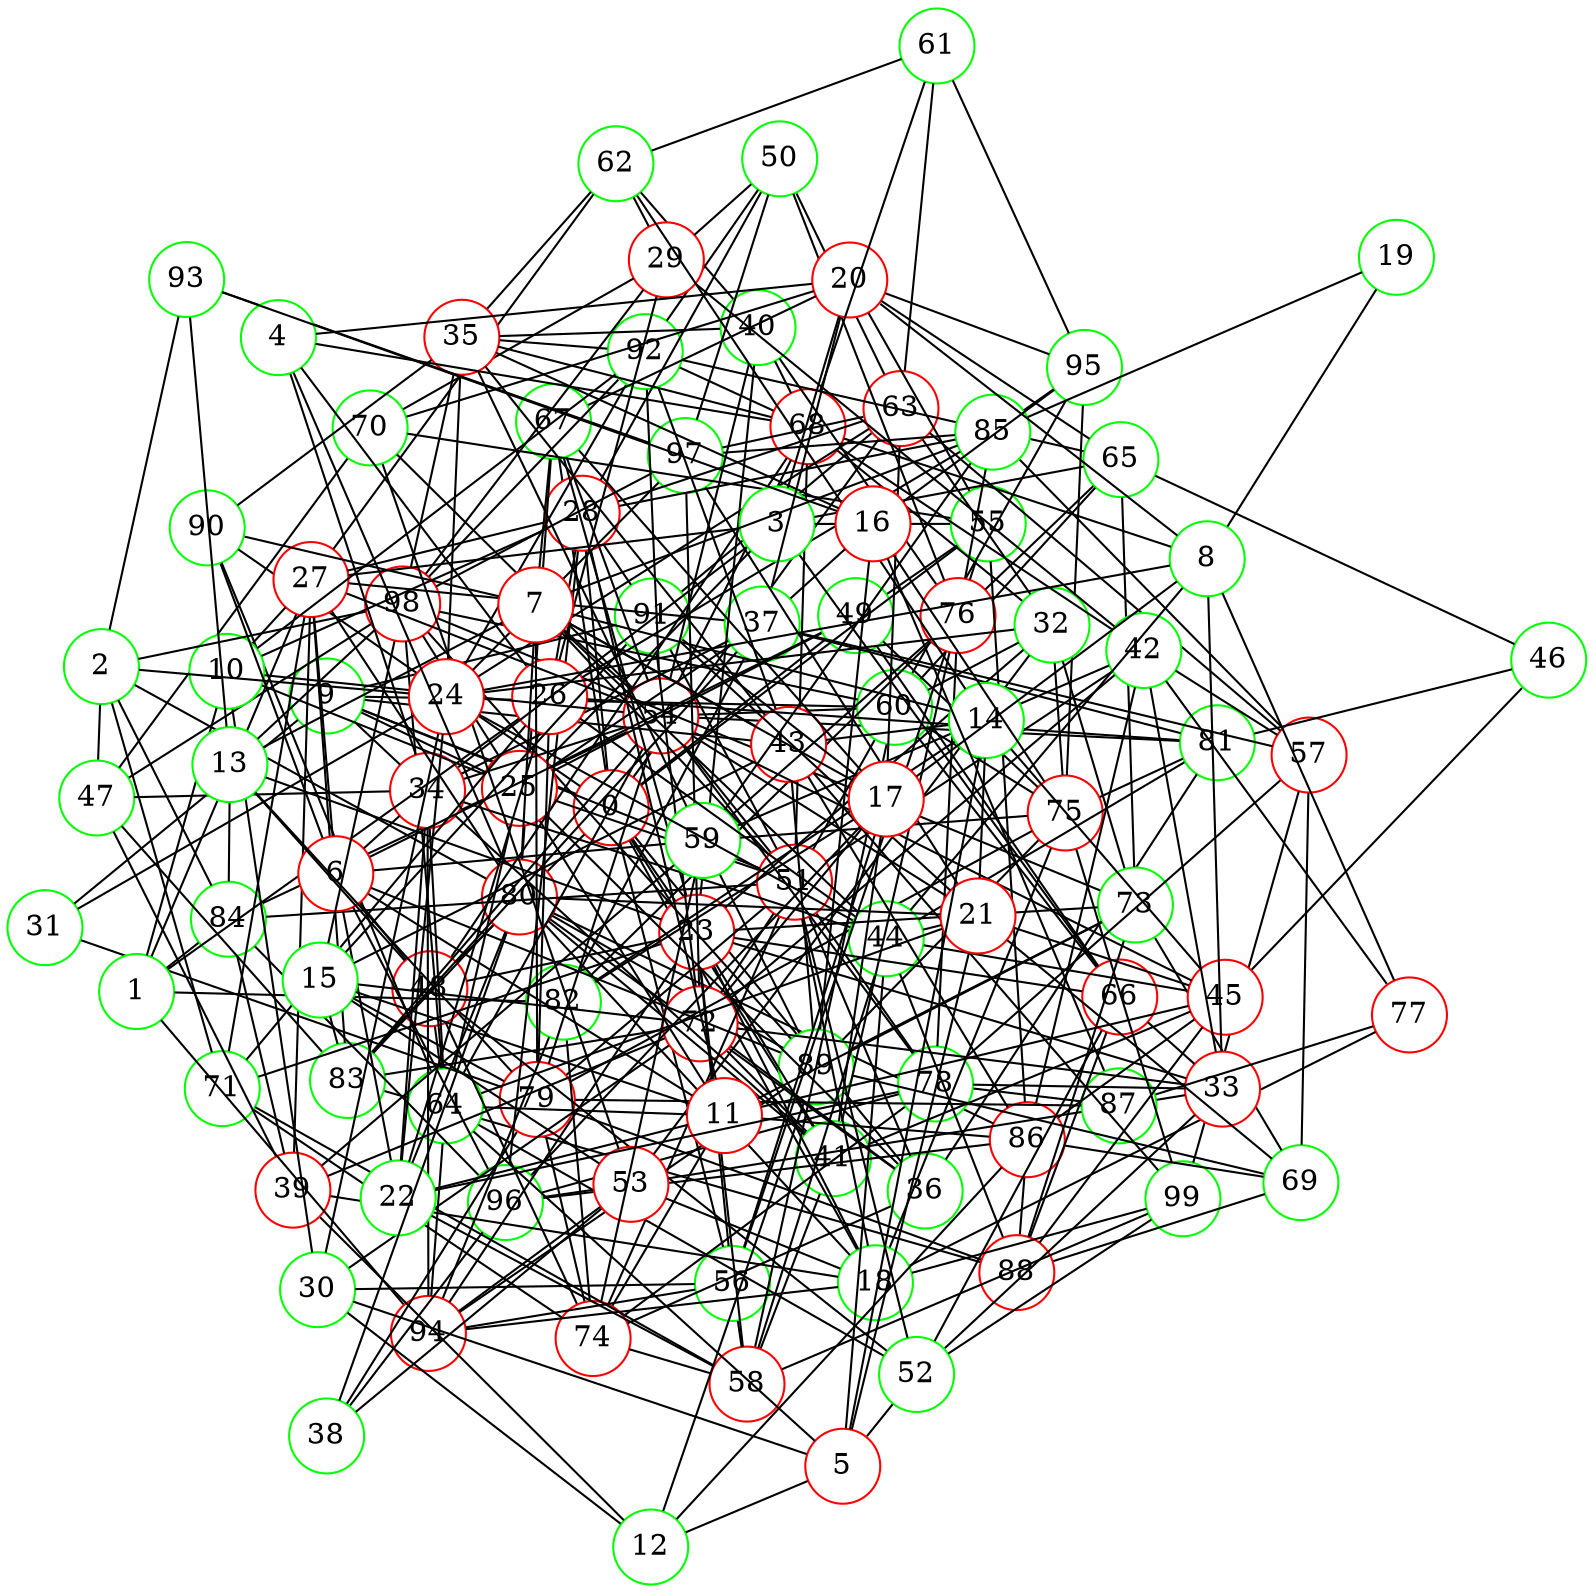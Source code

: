 graph {
graph ["layout"="fdp"]
node ["style"="filled","fillcolor"="white","fixedsize"="true","shape"="circle"]
"0" ["color"="red"]
"67" ["color"="green"]
"80" ["color"="red"]
"83" ["color"="green"]
"88" ["color"="red"]
"86" ["color"="red"]
"96" ["color"="green"]
"89" ["color"="green"]
"98" ["color"="red"]
"94" ["color"="red"]
"36" ["color"="green"]
"81" ["color"="green"]
"51" ["color"="red"]
"68" ["color"="red"]
"92" ["color"="green"]
"72" ["color"="red"]
"97" ["color"="green"]
"91" ["color"="green"]
"74" ["color"="red"]
"82" ["color"="green"]
"78" ["color"="green"]
"87" ["color"="green"]
"79" ["color"="red"]
"52" ["color"="green"]
"64" ["color"="green"]
"90" ["color"="green"]
"66" ["color"="red"]
"99" ["color"="green"]
"84" ["color"="green"]
"54" ["color"="red"]
"70" ["color"="green"]
"60" ["color"="green"]
"65" ["color"="green"]
"73" ["color"="green"]
"76" ["color"="red"]
"85" ["color"="green"]
"95" ["color"="green"]
"75" ["color"="red"]
"9" ["color"="green"]
"34" ["color"="red"]
"37" ["color"="green"]
"57" ["color"="red"]
"69" ["color"="green"]
"63" ["color"="red"]
"41" ["color"="green"]
"58" ["color"="red"]
"71" ["color"="green"]
"45" ["color"="red"]
"46" ["color"="green"]
"44" ["color"="green"]
"47" ["color"="green"]
"25" ["color"="red"]
"49" ["color"="green"]
"55" ["color"="green"]
"43" ["color"="red"]
"31" ["color"="green"]
"48" ["color"="red"]
"18" ["color"="green"]
"53" ["color"="red"]
"23" ["color"="red"]
"32" ["color"="green"]
"33" ["color"="red"]
"42" ["color"="green"]
"59" ["color"="green"]
"77" ["color"="red"]
"40" ["color"="green"]
"62" ["color"="green"]
"56" ["color"="green"]
"39" ["color"="red"]
"28" ["color"="red"]
"50" ["color"="green"]
"1" ["color"="green"]
"10" ["color"="green"]
"27" ["color"="red"]
"30" ["color"="green"]
"26" ["color"="red"]
"29" ["color"="red"]
"2" ["color"="green"]
"24" ["color"="red"]
"35" ["color"="red"]
"93" ["color"="green"]
"3" ["color"="green"]
"20" ["color"="red"]
"4" ["color"="green"]
"5" ["color"="red"]
"21" ["color"="red"]
"12" ["color"="green"]
"14" ["color"="green"]
"6" ["color"="red"]
"22" ["color"="green"]
"11" ["color"="red"]
"15" ["color"="green"]
"7" ["color"="red"]
"17" ["color"="red"]
"13" ["color"="green"]
"8" ["color"="green"]
"19" ["color"="green"]
"16" ["color"="red"]
"38" ["color"="green"]
"61" ["color"="green"]
"0" -- "67"
"0" -- "36"
"0" -- "9"
"0" -- "41"
"0" -- "48"
"0" -- "49"
"0" -- "18"
"0" -- "23"
"0" -- "55"
"0" -- "56"
"0" -- "90"
"0" -- "28"
"0" -- "63"
"67" -- "80"
"80" -- "83"
"80" -- "86"
"80" -- "89"
"83" -- "88"
"86" -- "96"
"86" -- "88"
"89" -- "98"
"89" -- "94"
"36" -- "80"
"36" -- "81"
"36" -- "51"
"36" -- "72"
"36" -- "74"
"51" -- "68"
"51" -- "72"
"51" -- "74"
"51" -- "78"
"51" -- "79"
"51" -- "52"
"51" -- "84"
"51" -- "54"
"51" -- "91"
"51" -- "95"
"68" -- "92"
"92" -- "98"
"72" -- "97"
"72" -- "83"
"72" -- "91"
"97" -- "98"
"74" -- "82"
"74" -- "78"
"74" -- "79"
"82" -- "94"
"78" -- "96"
"78" -- "87"
"79" -- "87"
"79" -- "88"
"52" -- "64"
"52" -- "66"
"52" -- "99"
"64" -- "98"
"64" -- "90"
"64" -- "94"
"66" -- "88"
"84" -- "96"
"54" -- "64"
"54" -- "67"
"54" -- "68"
"54" -- "70"
"54" -- "78"
"54" -- "79"
"54" -- "81"
"54" -- "83"
"54" -- "84"
"54" -- "60"
"54" -- "92"
"60" -- "65"
"60" -- "66"
"60" -- "98"
"60" -- "75"
"65" -- "73"
"65" -- "76"
"65" -- "92"
"73" -- "98"
"73" -- "88"
"73" -- "89"
"76" -- "82"
"76" -- "85"
"76" -- "78"
"85" -- "97"
"85" -- "95"
"75" -- "81"
"75" -- "99"
"75" -- "89"
"75" -- "79"
"75" -- "95"
"9" -- "34"
"9" -- "51"
"9" -- "25"
"9" -- "43"
"9" -- "91"
"9" -- "60"
"9" -- "31"
"34" -- "64"
"34" -- "37"
"34" -- "54"
"34" -- "41"
"34" -- "44"
"34" -- "94"
"34" -- "47"
"37" -- "81"
"37" -- "82"
"37" -- "83"
"37" -- "57"
"57" -- "99"
"57" -- "69"
"57" -- "85"
"57" -- "78"
"57" -- "63"
"69" -- "86"
"69" -- "88"
"69" -- "73"
"69" -- "89"
"63" -- "97"
"63" -- "91"
"41" -- "80"
"41" -- "72"
"41" -- "58"
"41" -- "76"
"41" -- "45"
"58" -- "99"
"58" -- "71"
"58" -- "74"
"58" -- "60"
"71" -- "74"
"45" -- "54"
"45" -- "86"
"45" -- "88"
"45" -- "46"
"46" -- "65"
"46" -- "81"
"44" -- "81"
"44" -- "88"
"44" -- "58"
"44" -- "45"
"47" -- "98"
"47" -- "83"
"47" -- "70"
"25" -- "64"
"25" -- "49"
"25" -- "98"
"25" -- "51"
"25" -- "36"
"25" -- "37"
"49" -- "66"
"49" -- "55"
"49" -- "75"
"55" -- "70"
"55" -- "86"
"55" -- "76"
"43" -- "99"
"43" -- "86"
"43" -- "89"
"43" -- "92"
"31" -- "79"
"48" -- "64"
"48" -- "83"
"48" -- "52"
"48" -- "68"
"48" -- "74"
"18" -- "80"
"18" -- "51"
"18" -- "99"
"18" -- "53"
"18" -- "23"
"18" -- "39"
"18" -- "75"
"18" -- "77"
"18" -- "94"
"53" -- "96"
"53" -- "70"
"53" -- "87"
"53" -- "94"
"23" -- "32"
"23" -- "33"
"23" -- "66"
"23" -- "67"
"23" -- "71"
"23" -- "40"
"23" -- "41"
"23" -- "73"
"23" -- "48"
"23" -- "56"
"23" -- "58"
"23" -- "94"
"32" -- "68"
"32" -- "53"
"32" -- "73"
"32" -- "75"
"32" -- "60"
"32" -- "63"
"33" -- "66"
"33" -- "52"
"33" -- "87"
"33" -- "72"
"33" -- "42"
"33" -- "78"
"42" -- "51"
"42" -- "68"
"42" -- "86"
"42" -- "72"
"42" -- "57"
"42" -- "59"
"42" -- "77"
"59" -- "85"
"59" -- "89"
"59" -- "74"
"59" -- "75"
"59" -- "76"
"77" -- "87"
"40" -- "68"
"40" -- "54"
"40" -- "76"
"40" -- "62"
"56" -- "58"
"56" -- "76"
"56" -- "94"
"39" -- "84"
"39" -- "72"
"39" -- "59"
"39" -- "47"
"28" -- "96"
"28" -- "50"
"28" -- "85"
"28" -- "91"
"28" -- "63"
"50" -- "97"
"50" -- "76"
"50" -- "92"
"50" -- "63"
"1" -- "82"
"1" -- "84"
"1" -- "10"
"1" -- "26"
"1" -- "27"
"1" -- "94"
"10" -- "54"
"10" -- "25"
"10" -- "27"
"10" -- "28"
"10" -- "92"
"10" -- "30"
"27" -- "80"
"27" -- "83"
"27" -- "37"
"27" -- "54"
"27" -- "39"
"27" -- "71"
"27" -- "28"
"27" -- "62"
"30" -- "56"
"30" -- "72"
"26" -- "81"
"26" -- "85"
"26" -- "71"
"26" -- "28"
"26" -- "44"
"26" -- "29"
"26" -- "79"
"29" -- "50"
"29" -- "98"
"29" -- "70"
"29" -- "42"
"29" -- "62"
"2" -- "80"
"2" -- "98"
"2" -- "84"
"2" -- "71"
"2" -- "24"
"2" -- "93"
"2" -- "47"
"24" -- "32"
"24" -- "97"
"24" -- "35"
"24" -- "44"
"24" -- "92"
"24" -- "30"
"24" -- "31"
"24" -- "63"
"35" -- "98"
"35" -- "68"
"35" -- "40"
"35" -- "90"
"35" -- "43"
"35" -- "59"
"35" -- "92"
"35" -- "62"
"93" -- "97"
"3" -- "65"
"3" -- "34"
"3" -- "66"
"3" -- "20"
"3" -- "55"
"3" -- "25"
"3" -- "27"
"20" -- "65"
"20" -- "67"
"20" -- "37"
"20" -- "70"
"20" -- "55"
"20" -- "95"
"4" -- "80"
"4" -- "34"
"4" -- "20"
"4" -- "68"
"4" -- "26"
"5" -- "64"
"5" -- "52"
"5" -- "21"
"5" -- "12"
"5" -- "44"
"5" -- "14"
"5" -- "30"
"21" -- "64"
"21" -- "80"
"21" -- "97"
"21" -- "69"
"21" -- "54"
"21" -- "91"
"21" -- "44"
"21" -- "45"
"12" -- "86"
"12" -- "39"
"12" -- "89"
"12" -- "30"
"14" -- "82"
"14" -- "21"
"14" -- "43"
"14" -- "45"
"14" -- "62"
"6" -- "48"
"6" -- "96"
"6" -- "49"
"6" -- "34"
"6" -- "22"
"6" -- "89"
"6" -- "90"
"6" -- "11"
"6" -- "27"
"6" -- "59"
"22" -- "80"
"22" -- "34"
"22" -- "24"
"22" -- "26"
"22" -- "58"
"22" -- "78"
"11" -- "64"
"11" -- "22"
"11" -- "86"
"11" -- "25"
"11" -- "73"
"11" -- "74"
"11" -- "28"
"11" -- "45"
"11" -- "15"
"15" -- "98"
"15" -- "83"
"15" -- "53"
"15" -- "72"
"15" -- "43"
"15" -- "91"
"15" -- "79"
"7" -- "80"
"7" -- "17"
"7" -- "51"
"7" -- "67"
"7" -- "85"
"7" -- "54"
"7" -- "90"
"7" -- "43"
"7" -- "44"
"7" -- "13"
"7" -- "14"
"7" -- "79"
"17" -- "96"
"17" -- "82"
"17" -- "67"
"17" -- "56"
"17" -- "72"
"17" -- "41"
"17" -- "91"
"17" -- "63"
"13" -- "48"
"13" -- "98"
"13" -- "84"
"13" -- "23"
"13" -- "93"
"13" -- "79"
"8" -- "17"
"8" -- "33"
"8" -- "19"
"8" -- "20"
"8" -- "68"
"8" -- "24"
"8" -- "44"
"8" -- "77"
"19" -- "85"
"16" -- "35"
"16" -- "37"
"16" -- "87"
"16" -- "89"
"16" -- "75"
"16" -- "93"
"16" -- "95"
"38" -- "80"
"38" -- "96"
"38" -- "53"
"38" -- "79"
"61" -- "68"
"61" -- "62"
"61" -- "63"
"61" -- "95"
}